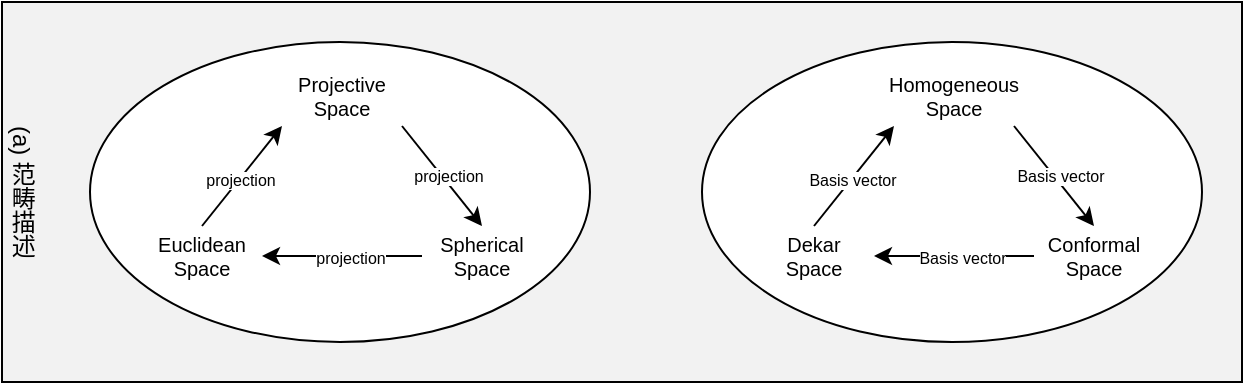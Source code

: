 <mxfile version="24.0.5" type="github">
  <diagram name="第 1 页" id="PB_x__azty778NMoJeEZ">
    <mxGraphModel dx="903" dy="594" grid="1" gridSize="10" guides="1" tooltips="1" connect="1" arrows="1" fold="1" page="1" pageScale="1" pageWidth="827" pageHeight="1169" math="0" shadow="0">
      <root>
        <mxCell id="0" />
        <mxCell id="1" parent="0" />
        <mxCell id="nY1Fq_vApfBhPVQIhJGe-2" value="(a) 范畴描述" style="rounded=0;whiteSpace=wrap;html=1;textDirection=vertical-lr;align=left;fillColor=#F2F2F2;" vertex="1" parent="1">
          <mxGeometry x="170" y="190" width="620" height="190" as="geometry" />
        </mxCell>
        <mxCell id="nY1Fq_vApfBhPVQIhJGe-3" value="" style="ellipse;whiteSpace=wrap;html=1;" vertex="1" parent="1">
          <mxGeometry x="214" y="210" width="250" height="150" as="geometry" />
        </mxCell>
        <mxCell id="nY1Fq_vApfBhPVQIhJGe-4" value="&lt;div style=&quot;font-size: 10px;&quot;&gt;Projective&lt;/div&gt;&lt;div style=&quot;font-size: 10px;&quot;&gt;Space&lt;/div&gt;" style="text;strokeColor=none;align=center;fillColor=none;html=1;verticalAlign=middle;whiteSpace=wrap;rounded=0;fontSize=10;" vertex="1" parent="1">
          <mxGeometry x="310" y="222" width="60" height="30" as="geometry" />
        </mxCell>
        <mxCell id="nY1Fq_vApfBhPVQIhJGe-7" style="rounded=0;orthogonalLoop=1;jettySize=auto;html=1;exitX=0.5;exitY=0;exitDx=0;exitDy=0;entryX=0;entryY=1;entryDx=0;entryDy=0;" edge="1" parent="1" source="nY1Fq_vApfBhPVQIhJGe-5" target="nY1Fq_vApfBhPVQIhJGe-4">
          <mxGeometry relative="1" as="geometry" />
        </mxCell>
        <mxCell id="nY1Fq_vApfBhPVQIhJGe-12" value="projection" style="edgeLabel;html=1;align=center;verticalAlign=middle;resizable=0;points=[];fontSize=8;" vertex="1" connectable="0" parent="nY1Fq_vApfBhPVQIhJGe-7">
          <mxGeometry x="-0.06" relative="1" as="geometry">
            <mxPoint as="offset" />
          </mxGeometry>
        </mxCell>
        <mxCell id="nY1Fq_vApfBhPVQIhJGe-5" value="&lt;div style=&quot;font-size: 10px;&quot;&gt;Euclidean&lt;/div&gt;&lt;div style=&quot;font-size: 10px;&quot;&gt;Space&lt;/div&gt;" style="text;strokeColor=none;align=center;fillColor=none;html=1;verticalAlign=middle;whiteSpace=wrap;rounded=0;fontSize=10;" vertex="1" parent="1">
          <mxGeometry x="240" y="302" width="60" height="30" as="geometry" />
        </mxCell>
        <mxCell id="nY1Fq_vApfBhPVQIhJGe-6" value="&lt;div style=&quot;font-size: 10px;&quot;&gt;Spherical&lt;/div&gt;&lt;div style=&quot;font-size: 10px;&quot;&gt;Space&lt;/div&gt;" style="text;strokeColor=none;align=center;fillColor=none;html=1;verticalAlign=middle;whiteSpace=wrap;rounded=0;fontSize=10;" vertex="1" parent="1">
          <mxGeometry x="380" y="302" width="60" height="30" as="geometry" />
        </mxCell>
        <mxCell id="nY1Fq_vApfBhPVQIhJGe-8" style="rounded=0;orthogonalLoop=1;jettySize=auto;html=1;exitX=1;exitY=1;exitDx=0;exitDy=0;entryX=0.5;entryY=0;entryDx=0;entryDy=0;" edge="1" parent="1" source="nY1Fq_vApfBhPVQIhJGe-4" target="nY1Fq_vApfBhPVQIhJGe-6">
          <mxGeometry relative="1" as="geometry">
            <mxPoint x="280" y="312" as="sourcePoint" />
            <mxPoint x="320" y="262" as="targetPoint" />
          </mxGeometry>
        </mxCell>
        <mxCell id="nY1Fq_vApfBhPVQIhJGe-11" value="projection" style="edgeLabel;html=1;align=center;verticalAlign=middle;resizable=0;points=[];fontSize=8;" vertex="1" connectable="0" parent="nY1Fq_vApfBhPVQIhJGe-8">
          <mxGeometry x="0.046" y="2" relative="1" as="geometry">
            <mxPoint as="offset" />
          </mxGeometry>
        </mxCell>
        <mxCell id="nY1Fq_vApfBhPVQIhJGe-9" style="rounded=0;orthogonalLoop=1;jettySize=auto;html=1;exitX=0;exitY=0.5;exitDx=0;exitDy=0;entryX=1;entryY=0.5;entryDx=0;entryDy=0;" edge="1" parent="1" source="nY1Fq_vApfBhPVQIhJGe-6" target="nY1Fq_vApfBhPVQIhJGe-5">
          <mxGeometry relative="1" as="geometry">
            <mxPoint x="380" y="262" as="sourcePoint" />
            <mxPoint x="420" y="312" as="targetPoint" />
          </mxGeometry>
        </mxCell>
        <mxCell id="nY1Fq_vApfBhPVQIhJGe-14" value="projection" style="edgeLabel;html=1;align=center;verticalAlign=middle;resizable=0;points=[];fontSize=8;" vertex="1" connectable="0" parent="nY1Fq_vApfBhPVQIhJGe-9">
          <mxGeometry x="-0.098" y="1" relative="1" as="geometry">
            <mxPoint as="offset" />
          </mxGeometry>
        </mxCell>
        <mxCell id="nY1Fq_vApfBhPVQIhJGe-15" value="" style="ellipse;whiteSpace=wrap;html=1;" vertex="1" parent="1">
          <mxGeometry x="520" y="210" width="250" height="150" as="geometry" />
        </mxCell>
        <mxCell id="nY1Fq_vApfBhPVQIhJGe-16" value="Homogeneous Space" style="text;strokeColor=none;align=center;fillColor=none;html=1;verticalAlign=middle;whiteSpace=wrap;rounded=0;fontSize=10;" vertex="1" parent="1">
          <mxGeometry x="616" y="222" width="60" height="30" as="geometry" />
        </mxCell>
        <mxCell id="nY1Fq_vApfBhPVQIhJGe-17" style="rounded=0;orthogonalLoop=1;jettySize=auto;html=1;exitX=0.5;exitY=0;exitDx=0;exitDy=0;entryX=0;entryY=1;entryDx=0;entryDy=0;" edge="1" source="nY1Fq_vApfBhPVQIhJGe-19" target="nY1Fq_vApfBhPVQIhJGe-16" parent="1">
          <mxGeometry relative="1" as="geometry" />
        </mxCell>
        <mxCell id="nY1Fq_vApfBhPVQIhJGe-18" value="Basis vector" style="edgeLabel;html=1;align=center;verticalAlign=middle;resizable=0;points=[];fontSize=8;" vertex="1" connectable="0" parent="nY1Fq_vApfBhPVQIhJGe-17">
          <mxGeometry x="-0.06" relative="1" as="geometry">
            <mxPoint as="offset" />
          </mxGeometry>
        </mxCell>
        <mxCell id="nY1Fq_vApfBhPVQIhJGe-19" value="&lt;div style=&quot;font-size: 10px;&quot;&gt;Dekar&lt;/div&gt;&lt;div style=&quot;font-size: 10px;&quot;&gt;Space&lt;/div&gt;" style="text;strokeColor=none;align=center;fillColor=none;html=1;verticalAlign=middle;whiteSpace=wrap;rounded=0;fontSize=10;" vertex="1" parent="1">
          <mxGeometry x="546" y="302" width="60" height="30" as="geometry" />
        </mxCell>
        <mxCell id="nY1Fq_vApfBhPVQIhJGe-20" value="&lt;div style=&quot;font-size: 10px;&quot;&gt;Conformal&lt;/div&gt;&lt;div style=&quot;font-size: 10px;&quot;&gt;Space&lt;/div&gt;" style="text;strokeColor=none;align=center;fillColor=none;html=1;verticalAlign=middle;whiteSpace=wrap;rounded=0;fontSize=10;" vertex="1" parent="1">
          <mxGeometry x="686" y="302" width="60" height="30" as="geometry" />
        </mxCell>
        <mxCell id="nY1Fq_vApfBhPVQIhJGe-21" style="rounded=0;orthogonalLoop=1;jettySize=auto;html=1;exitX=1;exitY=1;exitDx=0;exitDy=0;entryX=0.5;entryY=0;entryDx=0;entryDy=0;" edge="1" source="nY1Fq_vApfBhPVQIhJGe-16" target="nY1Fq_vApfBhPVQIhJGe-20" parent="1">
          <mxGeometry relative="1" as="geometry">
            <mxPoint x="586" y="312" as="sourcePoint" />
            <mxPoint x="626" y="262" as="targetPoint" />
          </mxGeometry>
        </mxCell>
        <mxCell id="nY1Fq_vApfBhPVQIhJGe-22" value="Basis vector" style="edgeLabel;html=1;align=center;verticalAlign=middle;resizable=0;points=[];fontSize=8;" vertex="1" connectable="0" parent="nY1Fq_vApfBhPVQIhJGe-21">
          <mxGeometry x="0.046" y="2" relative="1" as="geometry">
            <mxPoint as="offset" />
          </mxGeometry>
        </mxCell>
        <mxCell id="nY1Fq_vApfBhPVQIhJGe-23" style="rounded=0;orthogonalLoop=1;jettySize=auto;html=1;exitX=0;exitY=0.5;exitDx=0;exitDy=0;entryX=1;entryY=0.5;entryDx=0;entryDy=0;" edge="1" source="nY1Fq_vApfBhPVQIhJGe-20" target="nY1Fq_vApfBhPVQIhJGe-19" parent="1">
          <mxGeometry relative="1" as="geometry">
            <mxPoint x="686" y="262" as="sourcePoint" />
            <mxPoint x="726" y="312" as="targetPoint" />
          </mxGeometry>
        </mxCell>
        <mxCell id="nY1Fq_vApfBhPVQIhJGe-24" value="Basis vector" style="edgeLabel;html=1;align=center;verticalAlign=middle;resizable=0;points=[];fontSize=8;" vertex="1" connectable="0" parent="nY1Fq_vApfBhPVQIhJGe-23">
          <mxGeometry x="-0.098" y="1" relative="1" as="geometry">
            <mxPoint as="offset" />
          </mxGeometry>
        </mxCell>
      </root>
    </mxGraphModel>
  </diagram>
</mxfile>
